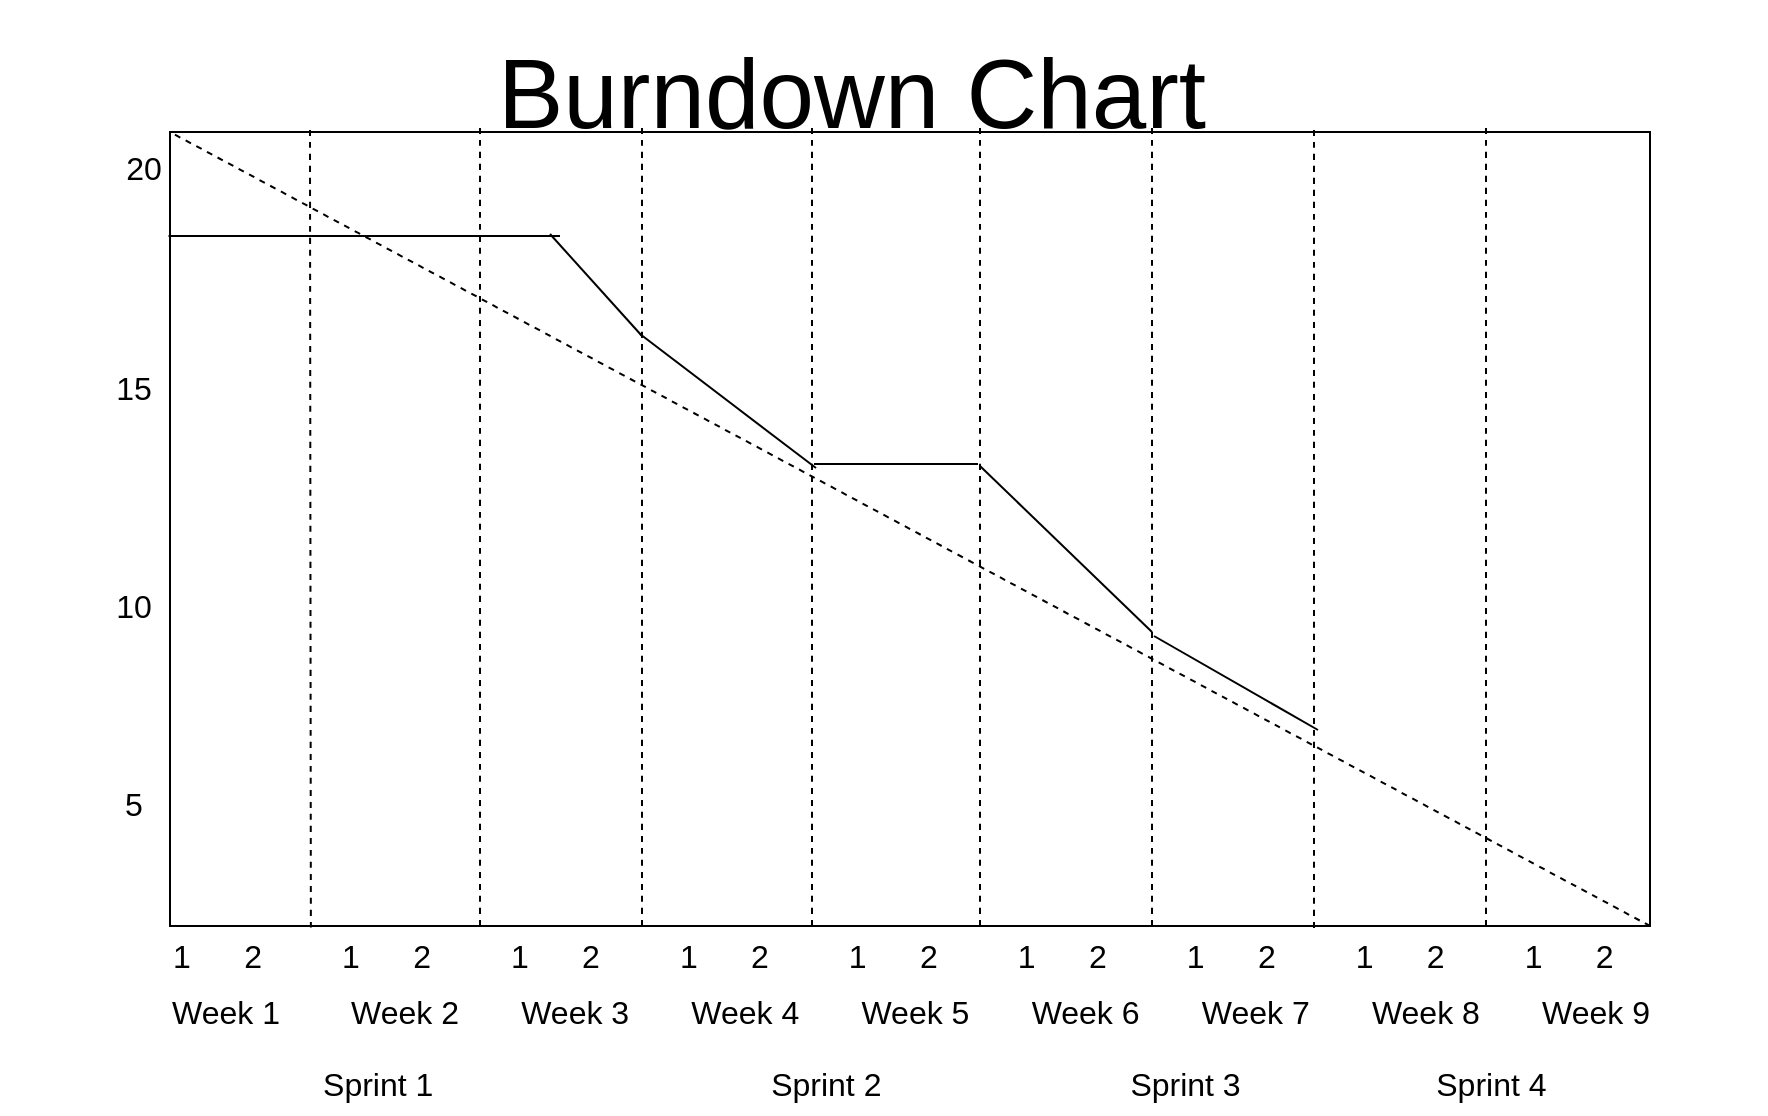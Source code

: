 <mxfile version="21.1.0" type="device">
  <diagram name="Pagina-1" id="MYOMChCcrB0jk0wXZojw">
    <mxGraphModel dx="1450" dy="1023" grid="0" gridSize="10" guides="1" tooltips="1" connect="1" arrows="1" fold="1" page="0" pageScale="1" pageWidth="827" pageHeight="1169" math="0" shadow="0">
      <root>
        <mxCell id="0" />
        <mxCell id="1" parent="0" />
        <mxCell id="PJz41p5IMt3iVWeXYQja-2" value="" style="rounded=0;whiteSpace=wrap;html=1;fontSize=16;" parent="1" vertex="1">
          <mxGeometry x="-269" y="-142" width="740" height="397" as="geometry" />
        </mxCell>
        <mxCell id="PJz41p5IMt3iVWeXYQja-6" value="&lt;font style=&quot;font-size: 49px;&quot;&gt;Burndown Chart&lt;/font&gt;" style="text;html=1;strokeColor=none;fillColor=none;align=center;verticalAlign=middle;whiteSpace=wrap;rounded=0;fontSize=16;" parent="1" vertex="1">
          <mxGeometry x="-160" y="-208" width="464" height="94" as="geometry" />
        </mxCell>
        <mxCell id="7uBfyhkHkfYMKSbBYELB-3" value="1&amp;nbsp; &amp;nbsp; &amp;nbsp; 2&amp;nbsp; &amp;nbsp; &amp;nbsp; &amp;nbsp; &amp;nbsp;1&amp;nbsp; &amp;nbsp; &amp;nbsp; 2&amp;nbsp; &amp;nbsp; &amp;nbsp; &amp;nbsp; &amp;nbsp;1&amp;nbsp; &amp;nbsp; &amp;nbsp; 2&amp;nbsp; &amp;nbsp; &amp;nbsp; &amp;nbsp; &amp;nbsp;1&amp;nbsp; &amp;nbsp; &amp;nbsp; 2&amp;nbsp; &amp;nbsp; &amp;nbsp; &amp;nbsp; &amp;nbsp;1&amp;nbsp; &amp;nbsp; &amp;nbsp; 2&amp;nbsp; &amp;nbsp; &amp;nbsp; &amp;nbsp; &amp;nbsp;1&amp;nbsp; &amp;nbsp; &amp;nbsp; 2&amp;nbsp; &amp;nbsp; &amp;nbsp; &amp;nbsp; &amp;nbsp;1&amp;nbsp; &amp;nbsp; &amp;nbsp; 2&amp;nbsp; &amp;nbsp; &amp;nbsp; &amp;nbsp; &amp;nbsp;1&amp;nbsp; &amp;nbsp; &amp;nbsp; 2&amp;nbsp; &amp;nbsp; &amp;nbsp; &amp;nbsp; &amp;nbsp;1&amp;nbsp; &amp;nbsp; &amp;nbsp; 2&amp;nbsp; &amp;nbsp; &amp;nbsp;&amp;nbsp;" style="text;html=1;strokeColor=none;fillColor=none;align=center;verticalAlign=middle;whiteSpace=wrap;rounded=0;fontSize=16;" vertex="1" parent="1">
          <mxGeometry x="-317" y="255" width="846" height="30" as="geometry" />
        </mxCell>
        <mxCell id="7uBfyhkHkfYMKSbBYELB-5" value="Week 1&amp;nbsp; &amp;nbsp; &amp;nbsp; &amp;nbsp; Week 2&amp;nbsp; &amp;nbsp; &amp;nbsp; &amp;nbsp;Week 3&amp;nbsp; &amp;nbsp; &amp;nbsp; &amp;nbsp;Week 4&amp;nbsp; &amp;nbsp; &amp;nbsp; &amp;nbsp;Week 5&amp;nbsp; &amp;nbsp; &amp;nbsp; &amp;nbsp;Week 6&amp;nbsp; &amp;nbsp; &amp;nbsp; &amp;nbsp;Week 7&amp;nbsp; &amp;nbsp; &amp;nbsp; &amp;nbsp;Week 8&amp;nbsp; &amp;nbsp; &amp;nbsp; &amp;nbsp;Week 9" style="text;html=1;strokeColor=none;fillColor=none;align=center;verticalAlign=middle;whiteSpace=wrap;rounded=0;fontSize=16;" vertex="1" parent="1">
          <mxGeometry x="-269" y="283" width="741" height="30" as="geometry" />
        </mxCell>
        <mxCell id="7uBfyhkHkfYMKSbBYELB-10" value="" style="endArrow=none;dashed=1;html=1;rounded=0;fontSize=12;startSize=8;endSize=8;curved=1;entryX=0.14;entryY=0.027;entryDx=0;entryDy=0;entryPerimeter=0;" edge="1" parent="1" target="7uBfyhkHkfYMKSbBYELB-3">
          <mxGeometry width="50" height="50" relative="1" as="geometry">
            <mxPoint x="-199" y="-143" as="sourcePoint" />
            <mxPoint x="-199" y="253" as="targetPoint" />
            <Array as="points">
              <mxPoint x="-199" y="-102" />
            </Array>
          </mxGeometry>
        </mxCell>
        <mxCell id="7uBfyhkHkfYMKSbBYELB-11" value="" style="endArrow=none;dashed=1;html=1;rounded=0;fontSize=12;startSize=8;endSize=8;curved=1;entryX=0.14;entryY=0.027;entryDx=0;entryDy=0;entryPerimeter=0;" edge="1" parent="1">
          <mxGeometry width="50" height="50" relative="1" as="geometry">
            <mxPoint x="-114" y="-144" as="sourcePoint" />
            <mxPoint x="-114" y="255" as="targetPoint" />
            <Array as="points">
              <mxPoint x="-114" y="-103" />
            </Array>
          </mxGeometry>
        </mxCell>
        <mxCell id="7uBfyhkHkfYMKSbBYELB-12" value="" style="endArrow=none;dashed=1;html=1;rounded=0;fontSize=12;startSize=8;endSize=8;curved=1;entryX=0.14;entryY=0.027;entryDx=0;entryDy=0;entryPerimeter=0;" edge="1" parent="1">
          <mxGeometry width="50" height="50" relative="1" as="geometry">
            <mxPoint x="-33" y="-144" as="sourcePoint" />
            <mxPoint x="-33" y="255" as="targetPoint" />
            <Array as="points">
              <mxPoint x="-33" y="-103" />
            </Array>
          </mxGeometry>
        </mxCell>
        <mxCell id="7uBfyhkHkfYMKSbBYELB-13" value="" style="endArrow=none;dashed=1;html=1;rounded=0;fontSize=12;startSize=8;endSize=8;curved=1;entryX=0.14;entryY=0.027;entryDx=0;entryDy=0;entryPerimeter=0;" edge="1" parent="1">
          <mxGeometry width="50" height="50" relative="1" as="geometry">
            <mxPoint x="136" y="-144" as="sourcePoint" />
            <mxPoint x="136" y="255" as="targetPoint" />
            <Array as="points">
              <mxPoint x="136" y="-103" />
            </Array>
          </mxGeometry>
        </mxCell>
        <mxCell id="7uBfyhkHkfYMKSbBYELB-14" value="" style="endArrow=none;dashed=1;html=1;rounded=0;fontSize=12;startSize=8;endSize=8;curved=1;entryX=0.14;entryY=0.027;entryDx=0;entryDy=0;entryPerimeter=0;" edge="1" parent="1">
          <mxGeometry width="50" height="50" relative="1" as="geometry">
            <mxPoint x="52" y="-144" as="sourcePoint" />
            <mxPoint x="52" y="255" as="targetPoint" />
            <Array as="points">
              <mxPoint x="52" y="-103" />
            </Array>
          </mxGeometry>
        </mxCell>
        <mxCell id="7uBfyhkHkfYMKSbBYELB-15" value="" style="endArrow=none;dashed=1;html=1;rounded=0;fontSize=12;startSize=8;endSize=8;curved=1;entryX=0.14;entryY=0.027;entryDx=0;entryDy=0;entryPerimeter=0;" edge="1" parent="1">
          <mxGeometry width="50" height="50" relative="1" as="geometry">
            <mxPoint x="222" y="-144" as="sourcePoint" />
            <mxPoint x="222" y="255" as="targetPoint" />
            <Array as="points">
              <mxPoint x="222" y="-103" />
            </Array>
          </mxGeometry>
        </mxCell>
        <mxCell id="7uBfyhkHkfYMKSbBYELB-16" value="" style="endArrow=none;dashed=1;html=1;rounded=0;fontSize=12;startSize=8;endSize=8;curved=1;entryX=0.14;entryY=0.027;entryDx=0;entryDy=0;entryPerimeter=0;" edge="1" parent="1">
          <mxGeometry width="50" height="50" relative="1" as="geometry">
            <mxPoint x="389" y="-144" as="sourcePoint" />
            <mxPoint x="389" y="255" as="targetPoint" />
            <Array as="points">
              <mxPoint x="389" y="-103" />
            </Array>
          </mxGeometry>
        </mxCell>
        <mxCell id="7uBfyhkHkfYMKSbBYELB-17" value="" style="endArrow=none;dashed=1;html=1;rounded=0;fontSize=12;startSize=8;endSize=8;curved=1;entryX=0.14;entryY=0.027;entryDx=0;entryDy=0;entryPerimeter=0;" edge="1" parent="1">
          <mxGeometry width="50" height="50" relative="1" as="geometry">
            <mxPoint x="303" y="-143" as="sourcePoint" />
            <mxPoint x="303" y="256" as="targetPoint" />
            <Array as="points">
              <mxPoint x="303" y="-102" />
            </Array>
          </mxGeometry>
        </mxCell>
        <mxCell id="7uBfyhkHkfYMKSbBYELB-24" value="" style="endArrow=none;dashed=1;html=1;rounded=0;fontSize=12;startSize=8;endSize=8;curved=1;entryX=0;entryY=0;entryDx=0;entryDy=0;exitX=1;exitY=1;exitDx=0;exitDy=0;" edge="1" parent="1" source="PJz41p5IMt3iVWeXYQja-2" target="PJz41p5IMt3iVWeXYQja-2">
          <mxGeometry width="50" height="50" relative="1" as="geometry">
            <mxPoint x="-85" y="84" as="sourcePoint" />
            <mxPoint x="-35" y="34" as="targetPoint" />
          </mxGeometry>
        </mxCell>
        <mxCell id="7uBfyhkHkfYMKSbBYELB-26" value="5" style="text;html=1;strokeColor=none;fillColor=none;align=center;verticalAlign=middle;whiteSpace=wrap;rounded=0;fontSize=16;" vertex="1" parent="1">
          <mxGeometry x="-317" y="183" width="60" height="21" as="geometry" />
        </mxCell>
        <mxCell id="7uBfyhkHkfYMKSbBYELB-27" value="10" style="text;html=1;strokeColor=none;fillColor=none;align=center;verticalAlign=middle;whiteSpace=wrap;rounded=0;fontSize=16;" vertex="1" parent="1">
          <mxGeometry x="-317" y="80" width="60" height="30" as="geometry" />
        </mxCell>
        <mxCell id="7uBfyhkHkfYMKSbBYELB-28" value="20" style="text;html=1;strokeColor=none;fillColor=none;align=center;verticalAlign=middle;whiteSpace=wrap;rounded=0;fontSize=16;" vertex="1" parent="1">
          <mxGeometry x="-312" y="-139" width="60" height="30" as="geometry" />
        </mxCell>
        <mxCell id="7uBfyhkHkfYMKSbBYELB-32" value="15" style="text;html=1;strokeColor=none;fillColor=none;align=center;verticalAlign=middle;whiteSpace=wrap;rounded=0;fontSize=16;" vertex="1" parent="1">
          <mxGeometry x="-317" y="-29" width="60" height="30" as="geometry" />
        </mxCell>
        <mxCell id="7uBfyhkHkfYMKSbBYELB-33" style="edgeStyle=none;curved=1;rounded=0;orthogonalLoop=1;jettySize=auto;html=1;exitX=0.5;exitY=1;exitDx=0;exitDy=0;fontSize=12;startSize=8;endSize=8;" edge="1" parent="1" source="7uBfyhkHkfYMKSbBYELB-26" target="7uBfyhkHkfYMKSbBYELB-26">
          <mxGeometry relative="1" as="geometry" />
        </mxCell>
        <mxCell id="7uBfyhkHkfYMKSbBYELB-36" value="" style="endArrow=none;html=1;rounded=0;fontSize=12;startSize=8;endSize=8;curved=1;exitX=-0.001;exitY=0.131;exitDx=0;exitDy=0;exitPerimeter=0;" edge="1" parent="1" source="PJz41p5IMt3iVWeXYQja-2">
          <mxGeometry width="50" height="50" relative="1" as="geometry">
            <mxPoint x="-118" y="-37" as="sourcePoint" />
            <mxPoint x="-74" y="-90" as="targetPoint" />
          </mxGeometry>
        </mxCell>
        <mxCell id="7uBfyhkHkfYMKSbBYELB-38" value="" style="endArrow=none;html=1;rounded=0;fontSize=12;startSize=8;endSize=8;curved=1;" edge="1" parent="1">
          <mxGeometry width="50" height="50" relative="1" as="geometry">
            <mxPoint x="-79" y="-91" as="sourcePoint" />
            <mxPoint x="-33" y="-40" as="targetPoint" />
          </mxGeometry>
        </mxCell>
        <mxCell id="7uBfyhkHkfYMKSbBYELB-39" value="" style="endArrow=none;html=1;rounded=0;fontSize=12;startSize=8;endSize=8;curved=1;" edge="1" parent="1">
          <mxGeometry width="50" height="50" relative="1" as="geometry">
            <mxPoint x="54" y="26" as="sourcePoint" />
            <mxPoint x="-34" y="-41" as="targetPoint" />
          </mxGeometry>
        </mxCell>
        <mxCell id="7uBfyhkHkfYMKSbBYELB-40" value="" style="endArrow=none;html=1;rounded=0;fontSize=12;startSize=8;endSize=8;curved=1;" edge="1" parent="1">
          <mxGeometry width="50" height="50" relative="1" as="geometry">
            <mxPoint x="53" y="24" as="sourcePoint" />
            <mxPoint x="135" y="24" as="targetPoint" />
          </mxGeometry>
        </mxCell>
        <mxCell id="7uBfyhkHkfYMKSbBYELB-42" value="" style="endArrow=none;html=1;rounded=0;fontSize=12;startSize=8;endSize=8;curved=1;" edge="1" parent="1">
          <mxGeometry width="50" height="50" relative="1" as="geometry">
            <mxPoint x="222" y="108" as="sourcePoint" />
            <mxPoint x="136" y="25" as="targetPoint" />
          </mxGeometry>
        </mxCell>
        <mxCell id="7uBfyhkHkfYMKSbBYELB-43" value="" style="endArrow=none;html=1;rounded=0;fontSize=12;startSize=8;endSize=8;curved=1;" edge="1" parent="1">
          <mxGeometry width="50" height="50" relative="1" as="geometry">
            <mxPoint x="305" y="157" as="sourcePoint" />
            <mxPoint x="223" y="110" as="targetPoint" />
          </mxGeometry>
        </mxCell>
        <mxCell id="7uBfyhkHkfYMKSbBYELB-45" value="&amp;nbsp; &amp;nbsp; &amp;nbsp; &amp;nbsp; &amp;nbsp; &amp;nbsp; &amp;nbsp; &amp;nbsp; &amp;nbsp; &amp;nbsp; &amp;nbsp; Sprint 1&amp;nbsp; &amp;nbsp; &amp;nbsp; &amp;nbsp; &amp;nbsp; &amp;nbsp; &amp;nbsp; &amp;nbsp; &amp;nbsp; &amp;nbsp; &amp;nbsp; &amp;nbsp; &amp;nbsp; &amp;nbsp; &amp;nbsp; &amp;nbsp; &amp;nbsp; &amp;nbsp; &amp;nbsp; Sprint 2&amp;nbsp; &amp;nbsp; &amp;nbsp; &amp;nbsp; &amp;nbsp; &amp;nbsp; &amp;nbsp; &amp;nbsp; &amp;nbsp; &amp;nbsp; &amp;nbsp; &amp;nbsp; &amp;nbsp; &amp;nbsp; Sprint 3&amp;nbsp; &amp;nbsp; &amp;nbsp; &amp;nbsp; &amp;nbsp; &amp;nbsp; &amp;nbsp; &amp;nbsp; &amp;nbsp; &amp;nbsp; &amp;nbsp; Sprint 4&amp;nbsp; &amp;nbsp; &amp;nbsp; &amp;nbsp; &amp;nbsp;" style="text;html=1;strokeColor=none;fillColor=none;align=center;verticalAlign=middle;whiteSpace=wrap;rounded=0;fontSize=16;" vertex="1" parent="1">
          <mxGeometry x="-354" y="319" width="877" height="30" as="geometry" />
        </mxCell>
      </root>
    </mxGraphModel>
  </diagram>
</mxfile>
